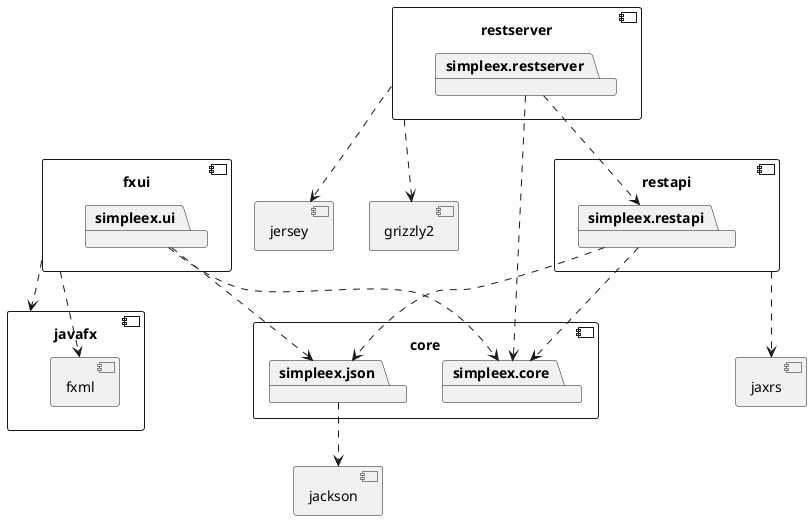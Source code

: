 @startuml

component core {
	package simpleex.core
	package simpleex.json
}

component jackson {
}

simpleex.json ..> jackson

component fxui {
	package simpleex.ui
}

simpleex.ui ..> simpleex.core
simpleex.ui ..> simpleex.json

component javafx {
	component fxml {
	}
}

fxui ..> javafx
fxui ..> fxml

component restapi {
	package simpleex.restapi
}

simpleex.restapi ..> simpleex.core
simpleex.restapi ..> simpleex.json

component jaxrs {
}

restapi ..> jaxrs

component restserver {
	package simpleex.restserver
}

simpleex.restserver ..> simpleex.core
simpleex.restserver ..> simpleex.restapi

component jersey {
}

component grizzly2 {
}

restserver ..> jersey
restserver ..> grizzly2

@enduml
